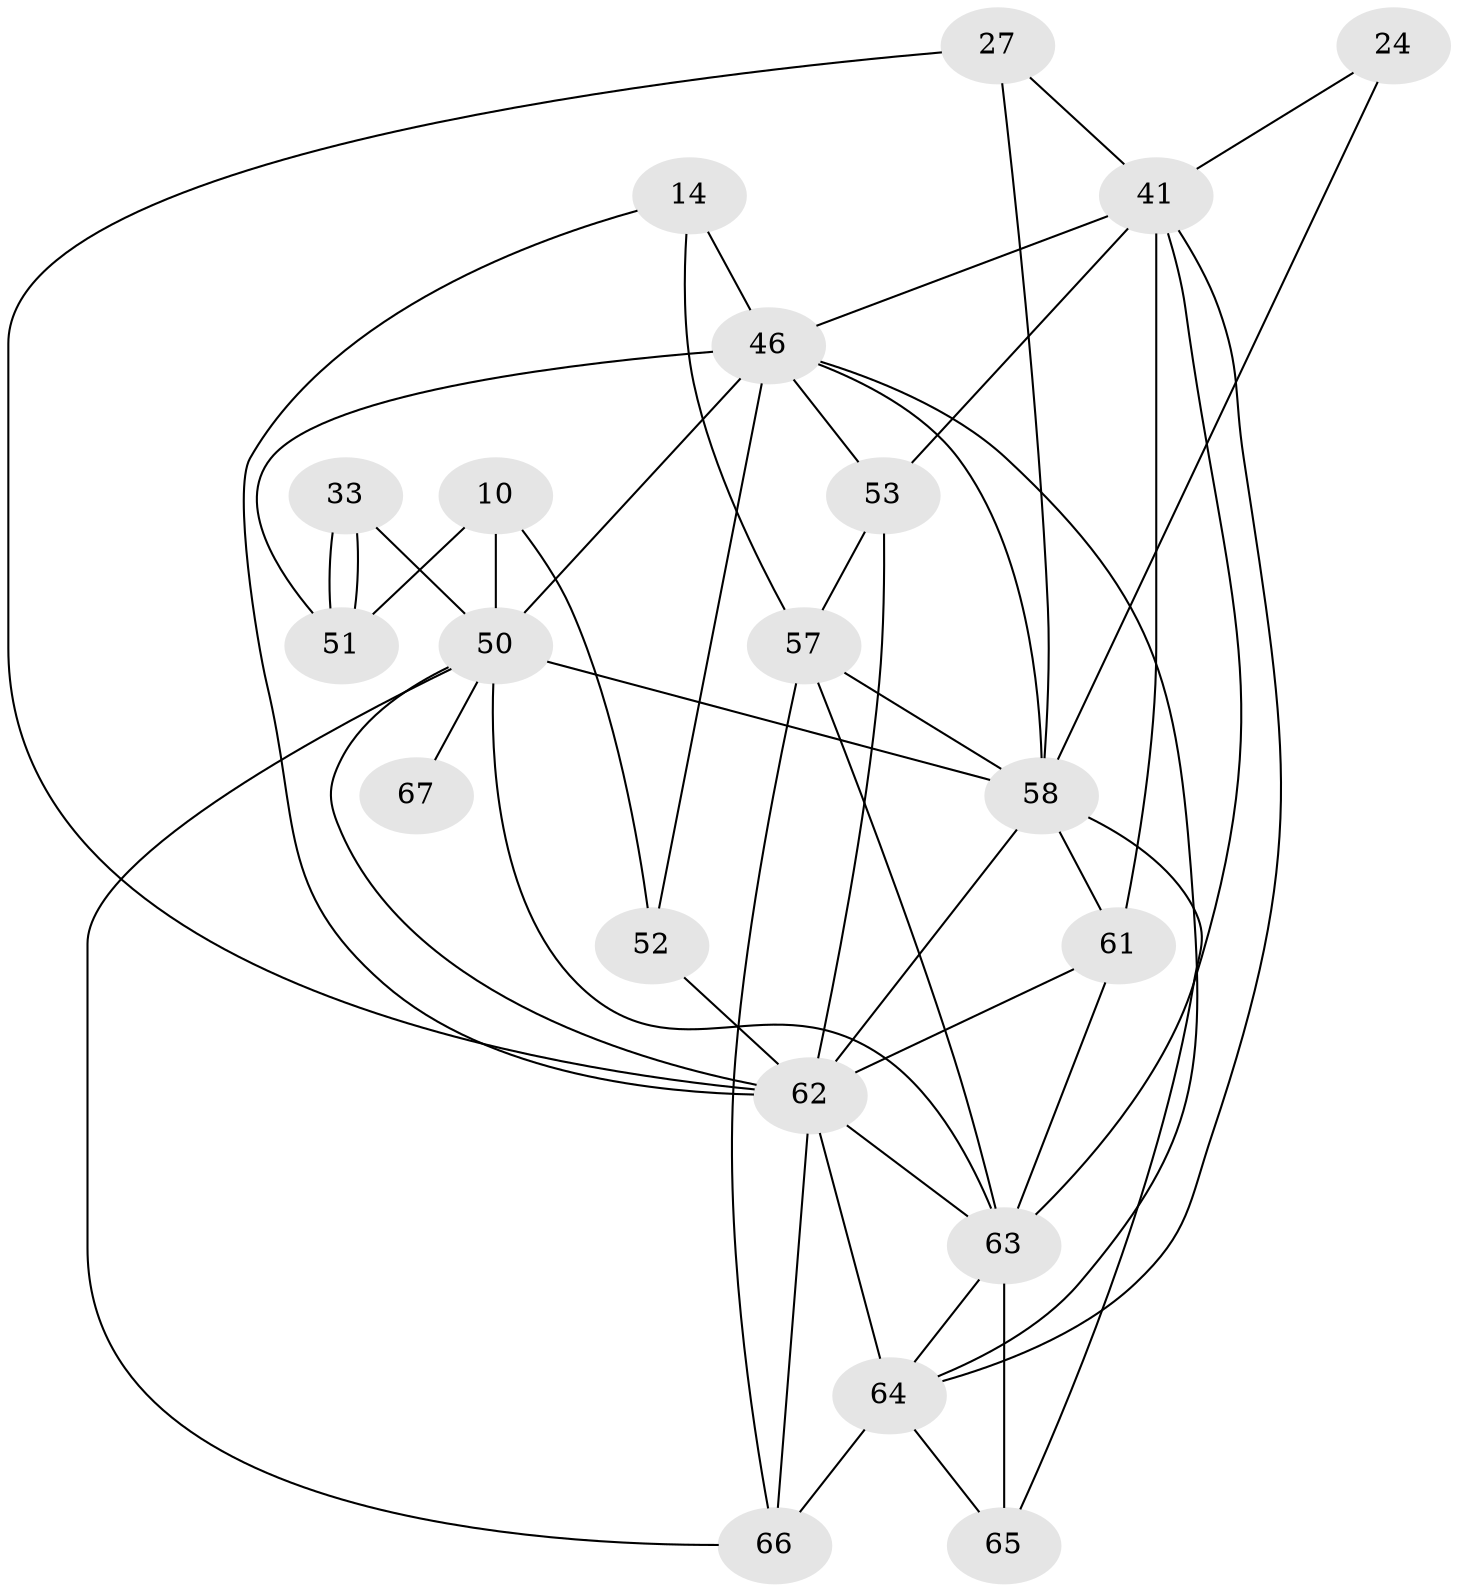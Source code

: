 // original degree distribution, {2: 0.07462686567164178, 3: 0.3880597014925373, 4: 0.22388059701492538, 5: 0.1791044776119403, 6: 0.08955223880597014, 7: 0.014925373134328358, 8: 0.014925373134328358, 9: 0.014925373134328358}
// Generated by graph-tools (version 1.1) at 2025/53/03/04/25 21:53:29]
// undirected, 20 vertices, 48 edges
graph export_dot {
graph [start="1"]
  node [color=gray90,style=filled];
  10;
  14;
  24;
  27;
  33;
  41 [super="+39"];
  46 [super="+44+34"];
  50 [super="+48+47"];
  51;
  52;
  53 [super="+42+20"];
  57 [super="+12"];
  58 [super="+35+54"];
  61 [super="+8+43"];
  62 [super="+29+49+59+45"];
  63 [super="+19+55+60"];
  64 [super="+21+31"];
  65 [super="+30"];
  66;
  67;
  10 -- 50;
  10 -- 51;
  10 -- 52;
  14 -- 57;
  14 -- 46 [weight=2];
  14 -- 62;
  24 -- 58 [weight=2];
  24 -- 41;
  27 -- 58;
  27 -- 62;
  27 -- 41;
  33 -- 51;
  33 -- 51;
  33 -- 50;
  41 -- 64;
  41 -- 46;
  41 -- 53;
  41 -- 61 [weight=2];
  41 -- 63 [weight=2];
  46 -- 51 [weight=3];
  46 -- 58 [weight=3];
  46 -- 64;
  46 -- 50 [weight=2];
  46 -- 52 [weight=2];
  46 -- 53 [weight=2];
  50 -- 63 [weight=3];
  50 -- 67 [weight=2];
  50 -- 58 [weight=2];
  50 -- 66 [weight=2];
  50 -- 62;
  52 -- 62 [weight=3];
  53 -- 57;
  53 -- 62 [weight=2];
  57 -- 66 [weight=2];
  57 -- 58 [weight=3];
  57 -- 63 [weight=2];
  58 -- 61 [weight=3];
  58 -- 65 [weight=2];
  58 -- 62 [weight=3];
  61 -- 63;
  61 -- 62 [weight=3];
  62 -- 66 [weight=2];
  62 -- 64 [weight=3];
  62 -- 63;
  63 -- 65 [weight=2];
  63 -- 64;
  64 -- 66 [weight=3];
  64 -- 65 [weight=2];
}

